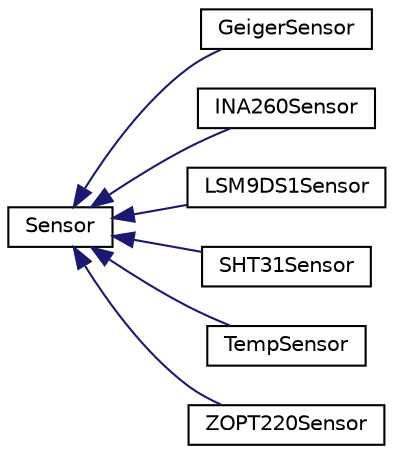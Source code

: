 digraph "Graphical Class Hierarchy"
{
 // INTERACTIVE_SVG=YES
 // LATEX_PDF_SIZE
  bgcolor="transparent";
  edge [fontname="Helvetica",fontsize="10",labelfontname="Helvetica",labelfontsize="10"];
  node [fontname="Helvetica",fontsize="10",shape=record];
  rankdir="LR";
  Node0 [label="Sensor",height=0.2,width=0.4,color="black",URL="$classSensor.html",tooltip="Parent class for sensor objects."];
  Node0 -> Node1 [dir="back",color="midnightblue",fontsize="10",style="solid",fontname="Helvetica"];
  Node1 [label="GeigerSensor",height=0.2,width=0.4,color="black",URL="$classGeigerSensor.html",tooltip="A class for interfacing with a Geiger counter sensor."];
  Node0 -> Node2 [dir="back",color="midnightblue",fontsize="10",style="solid",fontname="Helvetica"];
  Node2 [label="INA260Sensor",height=0.2,width=0.4,color="black",URL="$classINA260Sensor.html",tooltip="A class to interface with the Adafruit INA260 sensor for current, voltage, and power measurements."];
  Node0 -> Node3 [dir="back",color="midnightblue",fontsize="10",style="solid",fontname="Helvetica"];
  Node3 [label="LSM9DS1Sensor",height=0.2,width=0.4,color="black",URL="$classLSM9DS1Sensor.html",tooltip=" "];
  Node0 -> Node4 [dir="back",color="midnightblue",fontsize="10",style="solid",fontname="Helvetica"];
  Node4 [label="SHT31Sensor",height=0.2,width=0.4,color="black",URL="$classSHT31Sensor.html",tooltip="Interfaces with SHT31 Sensor to collect temperature and humidity data."];
  Node0 -> Node5 [dir="back",color="midnightblue",fontsize="10",style="solid",fontname="Helvetica"];
  Node5 [label="TempSensor",height=0.2,width=0.4,color="black",URL="$classTempSensor.html",tooltip="Implementation of a Sensor for the onboard temperature sensor."];
  Node0 -> Node6 [dir="back",color="midnightblue",fontsize="10",style="solid",fontname="Helvetica"];
  Node6 [label="ZOPT220Sensor",height=0.2,width=0.4,color="black",URL="$classZOPT220Sensor.html",tooltip="A class to interface with the ZOPT220x UV and ambient light sensor."];
}
